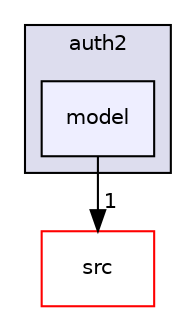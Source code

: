 digraph "wt-4.8.2/examples/feature/auth2/model" {
  compound=true
  node [ fontsize="10", fontname="Helvetica"];
  edge [ labelfontsize="10", labelfontname="Helvetica"];
  subgraph clusterdir_8a3ec502d524645fdfd7cfd801b3f5b2 {
    graph [ bgcolor="#ddddee", pencolor="black", label="auth2" fontname="Helvetica", fontsize="10", URL="dir_8a3ec502d524645fdfd7cfd801b3f5b2.html"]
  dir_80710f87e47c304bc5c6051a031f0af0 [shape=box, label="model", style="filled", fillcolor="#eeeeff", pencolor="black", URL="dir_80710f87e47c304bc5c6051a031f0af0.html"];
  }
  dir_8c2075826d83665da24477cf5d507b72 [shape=box label="src" fillcolor="white" style="filled" color="red" URL="dir_8c2075826d83665da24477cf5d507b72.html"];
  dir_80710f87e47c304bc5c6051a031f0af0->dir_8c2075826d83665da24477cf5d507b72 [headlabel="1", labeldistance=1.5 headhref="dir_000305_000007.html"];
}
